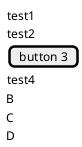 {
  "sha1": "lrbfisigf9dftt0xchvuduroogpkco",
  "insertion": {
    "when": "2024-06-03T18:59:34.457Z",
    "user": "plantuml@gmail.com"
  }
}
@startsalt
{
	{
	test1
	test2
	[button 3]
	test4
	}
	B
	C
	D
}
@endsalt
